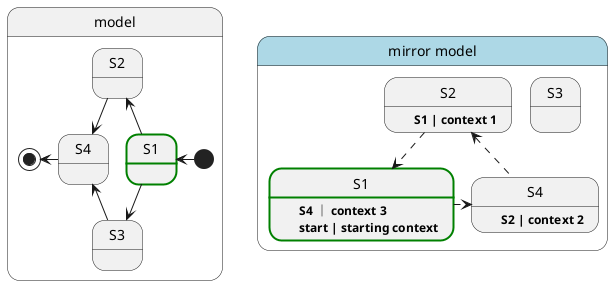 @startuml
state model {
    state S1  ##[bold]green
    state S2 
    state S3 
    state S4


    [*] -left-> S1
    S1 -up-> S2
    S1 -down-> S3
    S2 -down-> S4
    S3 -up-> S4
    S4 -left-> [*]
}

state "mirror model" as mirror#lightblue{
    state "S1" as MS1 ##[bold]green  : \t**S4 ｜ context 3**\n\t**start | starting context**
    state "S2" as MS2 : \t**S1 | context 1**
    state "S3" as MS3 : \t
    state "S4" as MS4 : \t**S2 | context 2**
    MS2 -down[dashed]-> MS1
    MS4 -up[dashed]-> MS2
    MS1 -right[dashed]-> MS4
}

@enduml
